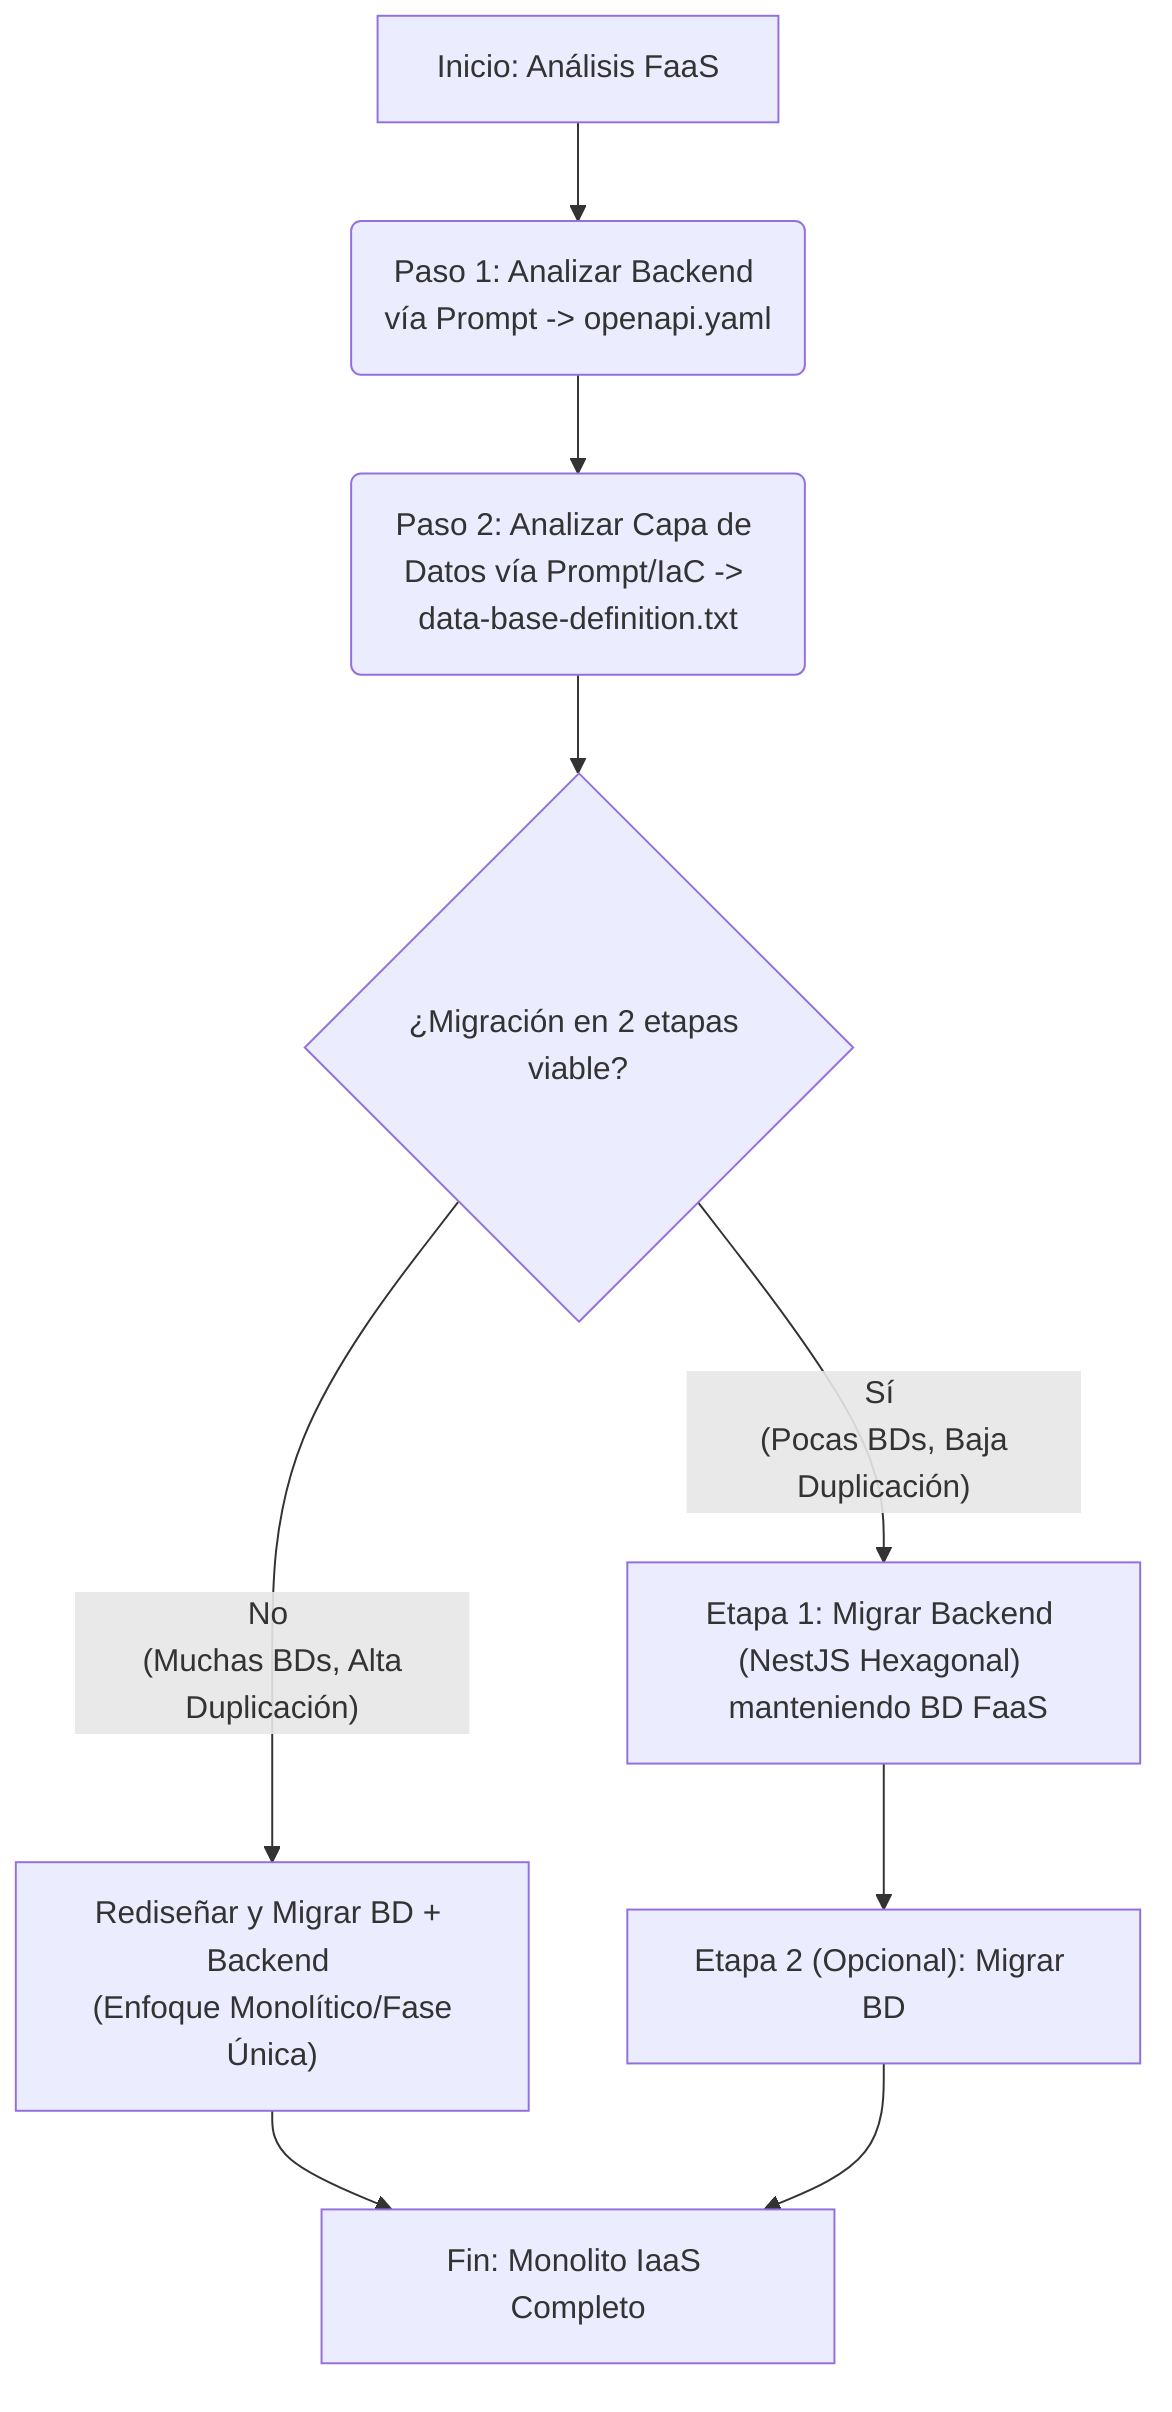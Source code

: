 graph TD
    A[Inicio: Análisis FaaS] --> B(Paso 1: Analizar Backend vía Prompt -> openapi.yaml);
    B --> C(Paso 2: Analizar Capa de Datos vía Prompt/IaC -> data-base-definition.txt);
    C --> D{¿Migración en 2 etapas viable?};
    D -- "Sí <br> (Pocas BDs, Baja Duplicación)" --> E["Etapa 1: Migrar Backend (NestJS Hexagonal) <br> manteniendo BD FaaS"];
    D -- "No <br> (Muchas BDs, Alta Duplicación)" --> F["Rediseñar y Migrar BD + Backend <br> (Enfoque Monolítico/Fase Única)"];
    E --> G["Etapa 2 (Opcional): Migrar BD"];
    F --> H[Fin: Monolito IaaS Completo];
    G --> H;
